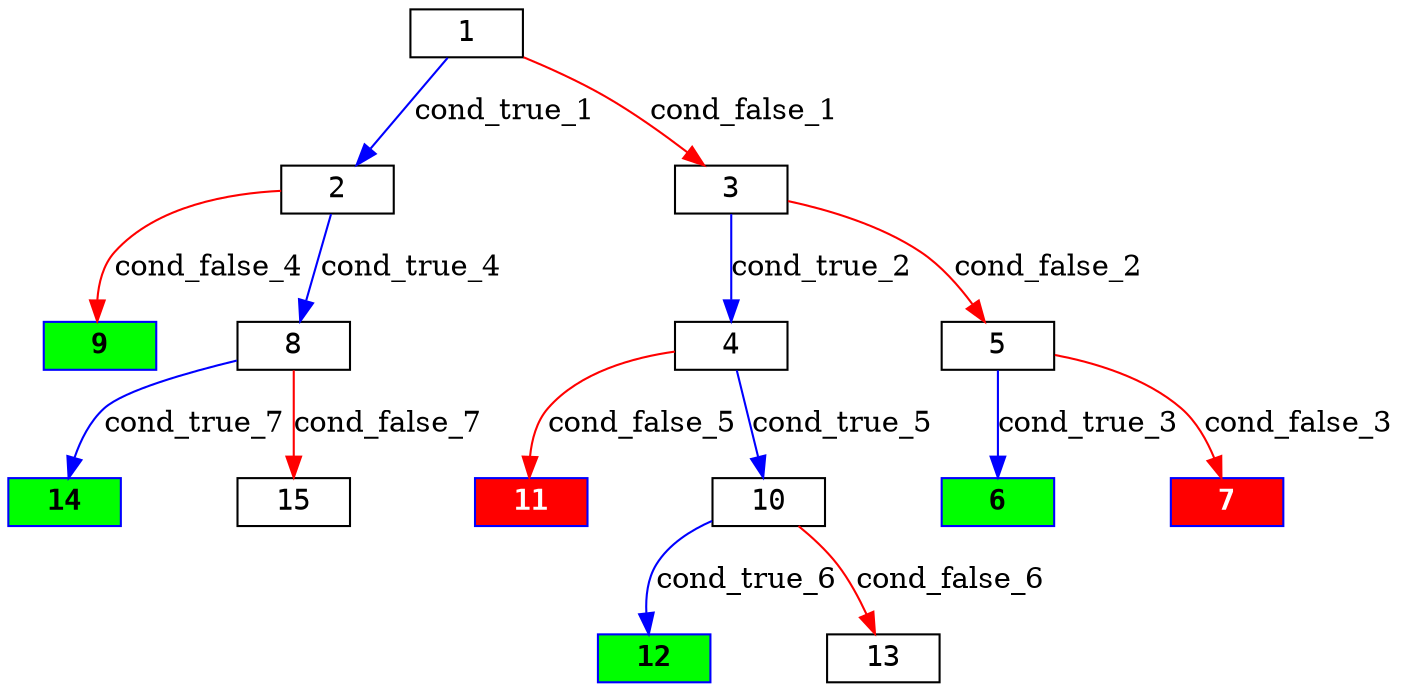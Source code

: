 digraph ExecutionTree {
	node [color=black fontname=Courier height=.1 shape=record]
	14 [color=blue, fillcolor=green, style=filled, fontcolor=black, fontname="Courier-Bold"]
	12 [color=blue, fillcolor=green, style=filled, fontcolor=black, fontname="Courier-Bold"]
	9 [color=blue, fillcolor=green, style=filled, fontcolor=black, fontname="Courier-Bold"]
	6 [color=blue, fillcolor=green, style=filled, fontcolor=black, fontname="Courier-Bold"]
	11 [color=blue, fillcolor=red, style=filled, fontcolor=white, fontname="Courier-Bold"]
	7 [color=blue, fillcolor=red, style=filled, fontcolor=white, fontname="Courier-Bold"]
	1 -> 2 [label=cond_true_1 color=blue]
	1 -> 3 [label=cond_false_1 color=red]
	2 -> 8 [label=cond_true_4 color=blue]
	2 -> 9 [label=cond_false_4 color=red]
	3 -> 4 [label=cond_true_2 color=blue]
	3 -> 5 [label=cond_false_2 color=red]
	4 -> 10 [label=cond_true_5 color=blue]
	4 -> 11 [label=cond_false_5 color=red]
	5 -> 6 [label=cond_true_3 color=blue]
	5 -> 7 [label=cond_false_3 color=red]
	8 -> 14 [label=cond_true_7 color=blue]
	8 -> 15 [label=cond_false_7 color=red]
	10 -> 12 [label=cond_true_6 color=blue]
	10 -> 13 [label=cond_false_6 color=red]
}
